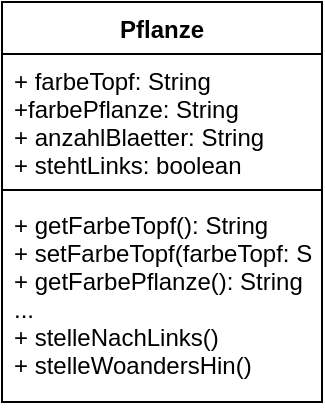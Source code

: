 <mxfile version="14.5.8" type="github">
  <diagram id="2LF4FJvCdoeoNqXoue0R" name="Page-1">
    <mxGraphModel dx="946" dy="528" grid="1" gridSize="10" guides="1" tooltips="1" connect="1" arrows="1" fold="1" page="1" pageScale="1" pageWidth="850" pageHeight="1100" math="0" shadow="0">
      <root>
        <mxCell id="0" />
        <mxCell id="1" parent="0" />
        <mxCell id="AoF-Xe6gVPO42X29MLLV-1" value="Pflanze" style="swimlane;fontStyle=1;align=center;verticalAlign=top;childLayout=stackLayout;horizontal=1;startSize=26;horizontalStack=0;resizeParent=1;resizeParentMax=0;resizeLast=0;collapsible=1;marginBottom=0;" vertex="1" parent="1">
          <mxGeometry x="340" y="230" width="160" height="200" as="geometry" />
        </mxCell>
        <mxCell id="AoF-Xe6gVPO42X29MLLV-2" value="+ farbeTopf: String&#xa;+farbePflanze: String&#xa;+ anzahlBlaetter: String&#xa;+ stehtLinks: boolean&#xa;" style="text;strokeColor=none;fillColor=none;align=left;verticalAlign=top;spacingLeft=4;spacingRight=4;overflow=hidden;rotatable=0;points=[[0,0.5],[1,0.5]];portConstraint=eastwest;" vertex="1" parent="AoF-Xe6gVPO42X29MLLV-1">
          <mxGeometry y="26" width="160" height="64" as="geometry" />
        </mxCell>
        <mxCell id="AoF-Xe6gVPO42X29MLLV-3" value="" style="line;strokeWidth=1;fillColor=none;align=left;verticalAlign=middle;spacingTop=-1;spacingLeft=3;spacingRight=3;rotatable=0;labelPosition=right;points=[];portConstraint=eastwest;" vertex="1" parent="AoF-Xe6gVPO42X29MLLV-1">
          <mxGeometry y="90" width="160" height="8" as="geometry" />
        </mxCell>
        <mxCell id="AoF-Xe6gVPO42X29MLLV-4" value="+ getFarbeTopf(): String&#xa;+ setFarbeTopf(farbeTopf: String)&#xa;+ getFarbePflanze(): String&#xa;...&#xa;+ stelleNachLinks()&#xa;+ stelleWoandersHin()&#xa;" style="text;strokeColor=none;fillColor=none;align=left;verticalAlign=top;spacingLeft=4;spacingRight=4;overflow=hidden;rotatable=0;points=[[0,0.5],[1,0.5]];portConstraint=eastwest;" vertex="1" parent="AoF-Xe6gVPO42X29MLLV-1">
          <mxGeometry y="98" width="160" height="102" as="geometry" />
        </mxCell>
      </root>
    </mxGraphModel>
  </diagram>
</mxfile>
